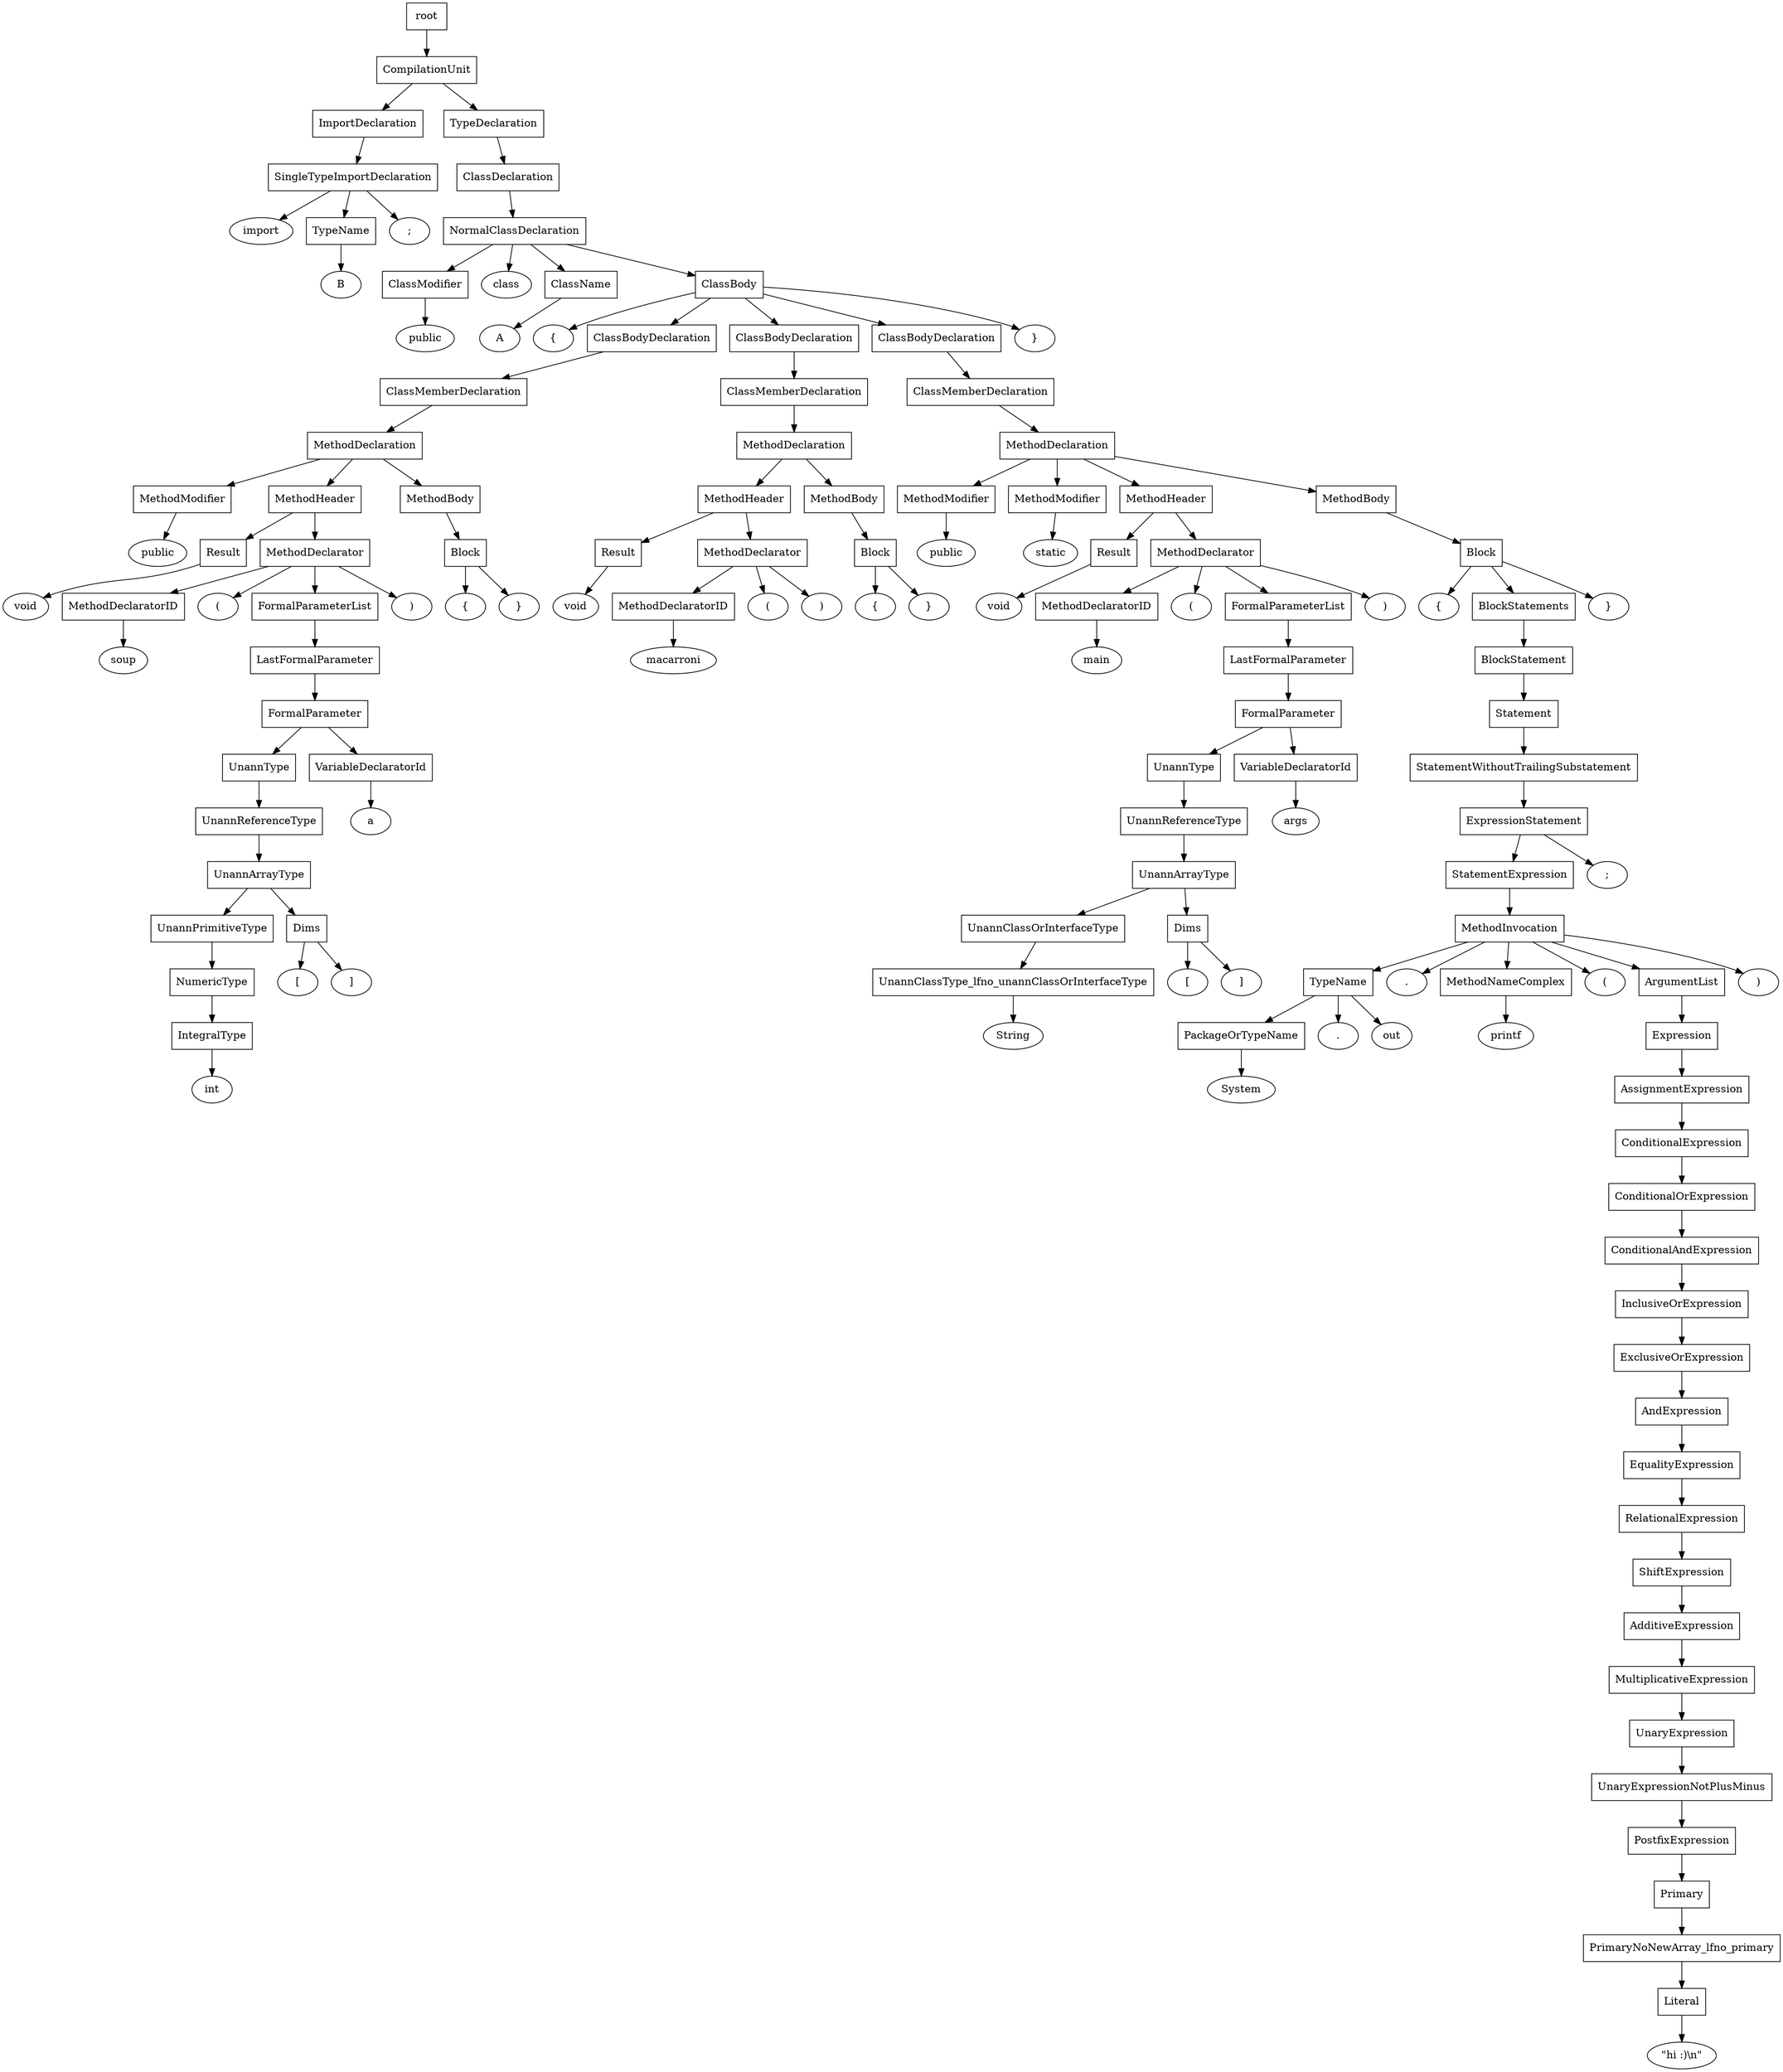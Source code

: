 digraph G {
	splines="TRUE";
	n_0 [label="root", shape="rectangle"]
	n_0 -> n_1
	n_1 [label="CompilationUnit", shape="rectangle"]
	n_1 -> n_2
	n_2 [label="ImportDeclaration", shape="rectangle"]
	n_2 -> n_4
	n_4 [label="SingleTypeImportDeclaration", shape="rectangle"]
	n_4 -> n_6
	n_6 [label="import", shape="ellipse"]
	n_4 -> n_7
	n_7 [label="TypeName", shape="rectangle"]
	n_7 -> n_10
	n_10 [label="B", shape="ellipse"]
	n_4 -> n_8
	n_8 [label=";", shape="ellipse"]
	n_1 -> n_3
	n_3 [label="TypeDeclaration", shape="rectangle"]
	n_3 -> n_5
	n_5 [label="ClassDeclaration", shape="rectangle"]
	n_5 -> n_9
	n_9 [label="NormalClassDeclaration", shape="rectangle"]
	n_9 -> n_11
	n_11 [label="ClassModifier", shape="rectangle"]
	n_11 -> n_15
	n_15 [label="public", shape="ellipse"]
	n_9 -> n_12
	n_12 [label="class", shape="ellipse"]
	n_9 -> n_13
	n_13 [label="ClassName", shape="rectangle"]
	n_13 -> n_16
	n_16 [label="A", shape="ellipse"]
	n_9 -> n_14
	n_14 [label="ClassBody", shape="rectangle"]
	n_14 -> n_17
	n_17 [label="{", shape="ellipse"]
	n_14 -> n_18
	n_18 [label="ClassBodyDeclaration", shape="rectangle"]
	n_18 -> n_22
	n_22 [label="ClassMemberDeclaration", shape="rectangle"]
	n_22 -> n_25
	n_25 [label="MethodDeclaration", shape="rectangle"]
	n_25 -> n_28
	n_28 [label="MethodModifier", shape="rectangle"]
	n_28 -> n_37
	n_37 [label="public", shape="ellipse"]
	n_25 -> n_29
	n_29 [label="MethodHeader", shape="rectangle"]
	n_29 -> n_38
	n_38 [label="Result", shape="rectangle"]
	n_38 -> n_49
	n_49 [label="void", shape="ellipse"]
	n_29 -> n_39
	n_39 [label="MethodDeclarator", shape="rectangle"]
	n_39 -> n_50
	n_50 [label="MethodDeclaratorID", shape="rectangle"]
	n_50 -> n_70
	n_70 [label="soup", shape="ellipse"]
	n_39 -> n_51
	n_51 [label="(", shape="ellipse"]
	n_39 -> n_52
	n_52 [label="FormalParameterList", shape="rectangle"]
	n_52 -> n_71
	n_71 [label="LastFormalParameter", shape="rectangle"]
	n_71 -> n_76
	n_76 [label="FormalParameter", shape="rectangle"]
	n_76 -> n_79
	n_79 [label="UnannType", shape="rectangle"]
	n_79 -> n_84
	n_84 [label="UnannReferenceType", shape="rectangle"]
	n_84 -> n_89
	n_89 [label="UnannArrayType", shape="rectangle"]
	n_89 -> n_93
	n_93 [label="UnannPrimitiveType", shape="rectangle"]
	n_93 -> n_98
	n_98 [label="NumericType", shape="rectangle"]
	n_98 -> n_110
	n_110 [label="IntegralType", shape="rectangle"]
	n_110 -> n_117
	n_117 [label="int", shape="ellipse"]
	n_89 -> n_94
	n_94 [label="Dims", shape="rectangle"]
	n_94 -> n_99
	n_99 [label="[", shape="ellipse"]
	n_94 -> n_100
	n_100 [label="]", shape="ellipse"]
	n_76 -> n_80
	n_80 [label="VariableDeclaratorId", shape="rectangle"]
	n_80 -> n_85
	n_85 [label="a", shape="ellipse"]
	n_39 -> n_53
	n_53 [label=")", shape="ellipse"]
	n_25 -> n_30
	n_30 [label="MethodBody", shape="rectangle"]
	n_30 -> n_40
	n_40 [label="Block", shape="rectangle"]
	n_40 -> n_54
	n_54 [label="{", shape="ellipse"]
	n_40 -> n_55
	n_55 [label="}", shape="ellipse"]
	n_14 -> n_19
	n_19 [label="ClassBodyDeclaration", shape="rectangle"]
	n_19 -> n_23
	n_23 [label="ClassMemberDeclaration", shape="rectangle"]
	n_23 -> n_26
	n_26 [label="MethodDeclaration", shape="rectangle"]
	n_26 -> n_31
	n_31 [label="MethodHeader", shape="rectangle"]
	n_31 -> n_41
	n_41 [label="Result", shape="rectangle"]
	n_41 -> n_56
	n_56 [label="void", shape="ellipse"]
	n_31 -> n_42
	n_42 [label="MethodDeclarator", shape="rectangle"]
	n_42 -> n_57
	n_57 [label="MethodDeclaratorID", shape="rectangle"]
	n_57 -> n_72
	n_72 [label="macarroni", shape="ellipse"]
	n_42 -> n_58
	n_58 [label="(", shape="ellipse"]
	n_42 -> n_59
	n_59 [label=")", shape="ellipse"]
	n_26 -> n_32
	n_32 [label="MethodBody", shape="rectangle"]
	n_32 -> n_43
	n_43 [label="Block", shape="rectangle"]
	n_43 -> n_60
	n_60 [label="{", shape="ellipse"]
	n_43 -> n_61
	n_61 [label="}", shape="ellipse"]
	n_14 -> n_20
	n_20 [label="ClassBodyDeclaration", shape="rectangle"]
	n_20 -> n_24
	n_24 [label="ClassMemberDeclaration", shape="rectangle"]
	n_24 -> n_27
	n_27 [label="MethodDeclaration", shape="rectangle"]
	n_27 -> n_33
	n_33 [label="MethodModifier", shape="rectangle"]
	n_33 -> n_44
	n_44 [label="public", shape="ellipse"]
	n_27 -> n_34
	n_34 [label="MethodModifier", shape="rectangle"]
	n_34 -> n_45
	n_45 [label="static", shape="ellipse"]
	n_27 -> n_35
	n_35 [label="MethodHeader", shape="rectangle"]
	n_35 -> n_46
	n_46 [label="Result", shape="rectangle"]
	n_46 -> n_62
	n_62 [label="void", shape="ellipse"]
	n_35 -> n_47
	n_47 [label="MethodDeclarator", shape="rectangle"]
	n_47 -> n_63
	n_63 [label="MethodDeclaratorID", shape="rectangle"]
	n_63 -> n_73
	n_73 [label="main", shape="ellipse"]
	n_47 -> n_64
	n_64 [label="(", shape="ellipse"]
	n_47 -> n_65
	n_65 [label="FormalParameterList", shape="rectangle"]
	n_65 -> n_74
	n_74 [label="LastFormalParameter", shape="rectangle"]
	n_74 -> n_77
	n_77 [label="FormalParameter", shape="rectangle"]
	n_77 -> n_81
	n_81 [label="UnannType", shape="rectangle"]
	n_81 -> n_86
	n_86 [label="UnannReferenceType", shape="rectangle"]
	n_86 -> n_90
	n_90 [label="UnannArrayType", shape="rectangle"]
	n_90 -> n_95
	n_95 [label="UnannClassOrInterfaceType", shape="rectangle"]
	n_95 -> n_101
	n_101 [label="UnannClassType_lfno_unannClassOrInterfaceType", shape="rectangle"]
	n_101 -> n_111
	n_111 [label="String", shape="ellipse"]
	n_90 -> n_96
	n_96 [label="Dims", shape="rectangle"]
	n_96 -> n_102
	n_102 [label="[", shape="ellipse"]
	n_96 -> n_103
	n_103 [label="]", shape="ellipse"]
	n_77 -> n_82
	n_82 [label="VariableDeclaratorId", shape="rectangle"]
	n_82 -> n_87
	n_87 [label="args", shape="ellipse"]
	n_47 -> n_66
	n_66 [label=")", shape="ellipse"]
	n_27 -> n_36
	n_36 [label="MethodBody", shape="rectangle"]
	n_36 -> n_48
	n_48 [label="Block", shape="rectangle"]
	n_48 -> n_67
	n_67 [label="{", shape="ellipse"]
	n_48 -> n_68
	n_68 [label="BlockStatements", shape="rectangle"]
	n_68 -> n_75
	n_75 [label="BlockStatement", shape="rectangle"]
	n_75 -> n_78
	n_78 [label="Statement", shape="rectangle"]
	n_78 -> n_83
	n_83 [label="StatementWithoutTrailingSubstatement", shape="rectangle"]
	n_83 -> n_88
	n_88 [label="ExpressionStatement", shape="rectangle"]
	n_88 -> n_91
	n_91 [label="StatementExpression", shape="rectangle"]
	n_91 -> n_97
	n_97 [label="MethodInvocation", shape="rectangle"]
	n_97 -> n_104
	n_104 [label="TypeName", shape="rectangle"]
	n_104 -> n_112
	n_112 [label="PackageOrTypeName", shape="rectangle"]
	n_112 -> n_118
	n_118 [label="System", shape="ellipse"]
	n_104 -> n_113
	n_113 [label=".", shape="ellipse"]
	n_104 -> n_114
	n_114 [label="out", shape="ellipse"]
	n_97 -> n_105
	n_105 [label=".", shape="ellipse"]
	n_97 -> n_106
	n_106 [label="MethodNameComplex", shape="rectangle"]
	n_106 -> n_115
	n_115 [label="printf", shape="ellipse"]
	n_97 -> n_107
	n_107 [label="(", shape="ellipse"]
	n_97 -> n_108
	n_108 [label="ArgumentList", shape="rectangle"]
	n_108 -> n_116
	n_116 [label="Expression", shape="rectangle"]
	n_116 -> n_119
	n_119 [label="AssignmentExpression", shape="rectangle"]
	n_119 -> n_120
	n_120 [label="ConditionalExpression", shape="rectangle"]
	n_120 -> n_121
	n_121 [label="ConditionalOrExpression", shape="rectangle"]
	n_121 -> n_122
	n_122 [label="ConditionalAndExpression", shape="rectangle"]
	n_122 -> n_123
	n_123 [label="InclusiveOrExpression", shape="rectangle"]
	n_123 -> n_124
	n_124 [label="ExclusiveOrExpression", shape="rectangle"]
	n_124 -> n_125
	n_125 [label="AndExpression", shape="rectangle"]
	n_125 -> n_126
	n_126 [label="EqualityExpression", shape="rectangle"]
	n_126 -> n_127
	n_127 [label="RelationalExpression", shape="rectangle"]
	n_127 -> n_128
	n_128 [label="ShiftExpression", shape="rectangle"]
	n_128 -> n_129
	n_129 [label="AdditiveExpression", shape="rectangle"]
	n_129 -> n_130
	n_130 [label="MultiplicativeExpression", shape="rectangle"]
	n_130 -> n_131
	n_131 [label="UnaryExpression", shape="rectangle"]
	n_131 -> n_132
	n_132 [label="UnaryExpressionNotPlusMinus", shape="rectangle"]
	n_132 -> n_133
	n_133 [label="PostfixExpression", shape="rectangle"]
	n_133 -> n_134
	n_134 [label="Primary", shape="rectangle"]
	n_134 -> n_135
	n_135 [label="PrimaryNoNewArray_lfno_primary", shape="rectangle"]
	n_135 -> n_136
	n_136 [label="Literal", shape="rectangle"]
	n_136 -> n_137
	n_137 [label="\"hi :)\\n\"", shape="ellipse"]
	n_97 -> n_109
	n_109 [label=")", shape="ellipse"]
	n_88 -> n_92
	n_92 [label=";", shape="ellipse"]
	n_48 -> n_69
	n_69 [label="}", shape="ellipse"]
	n_14 -> n_21
	n_21 [label="}", shape="ellipse"]
}
